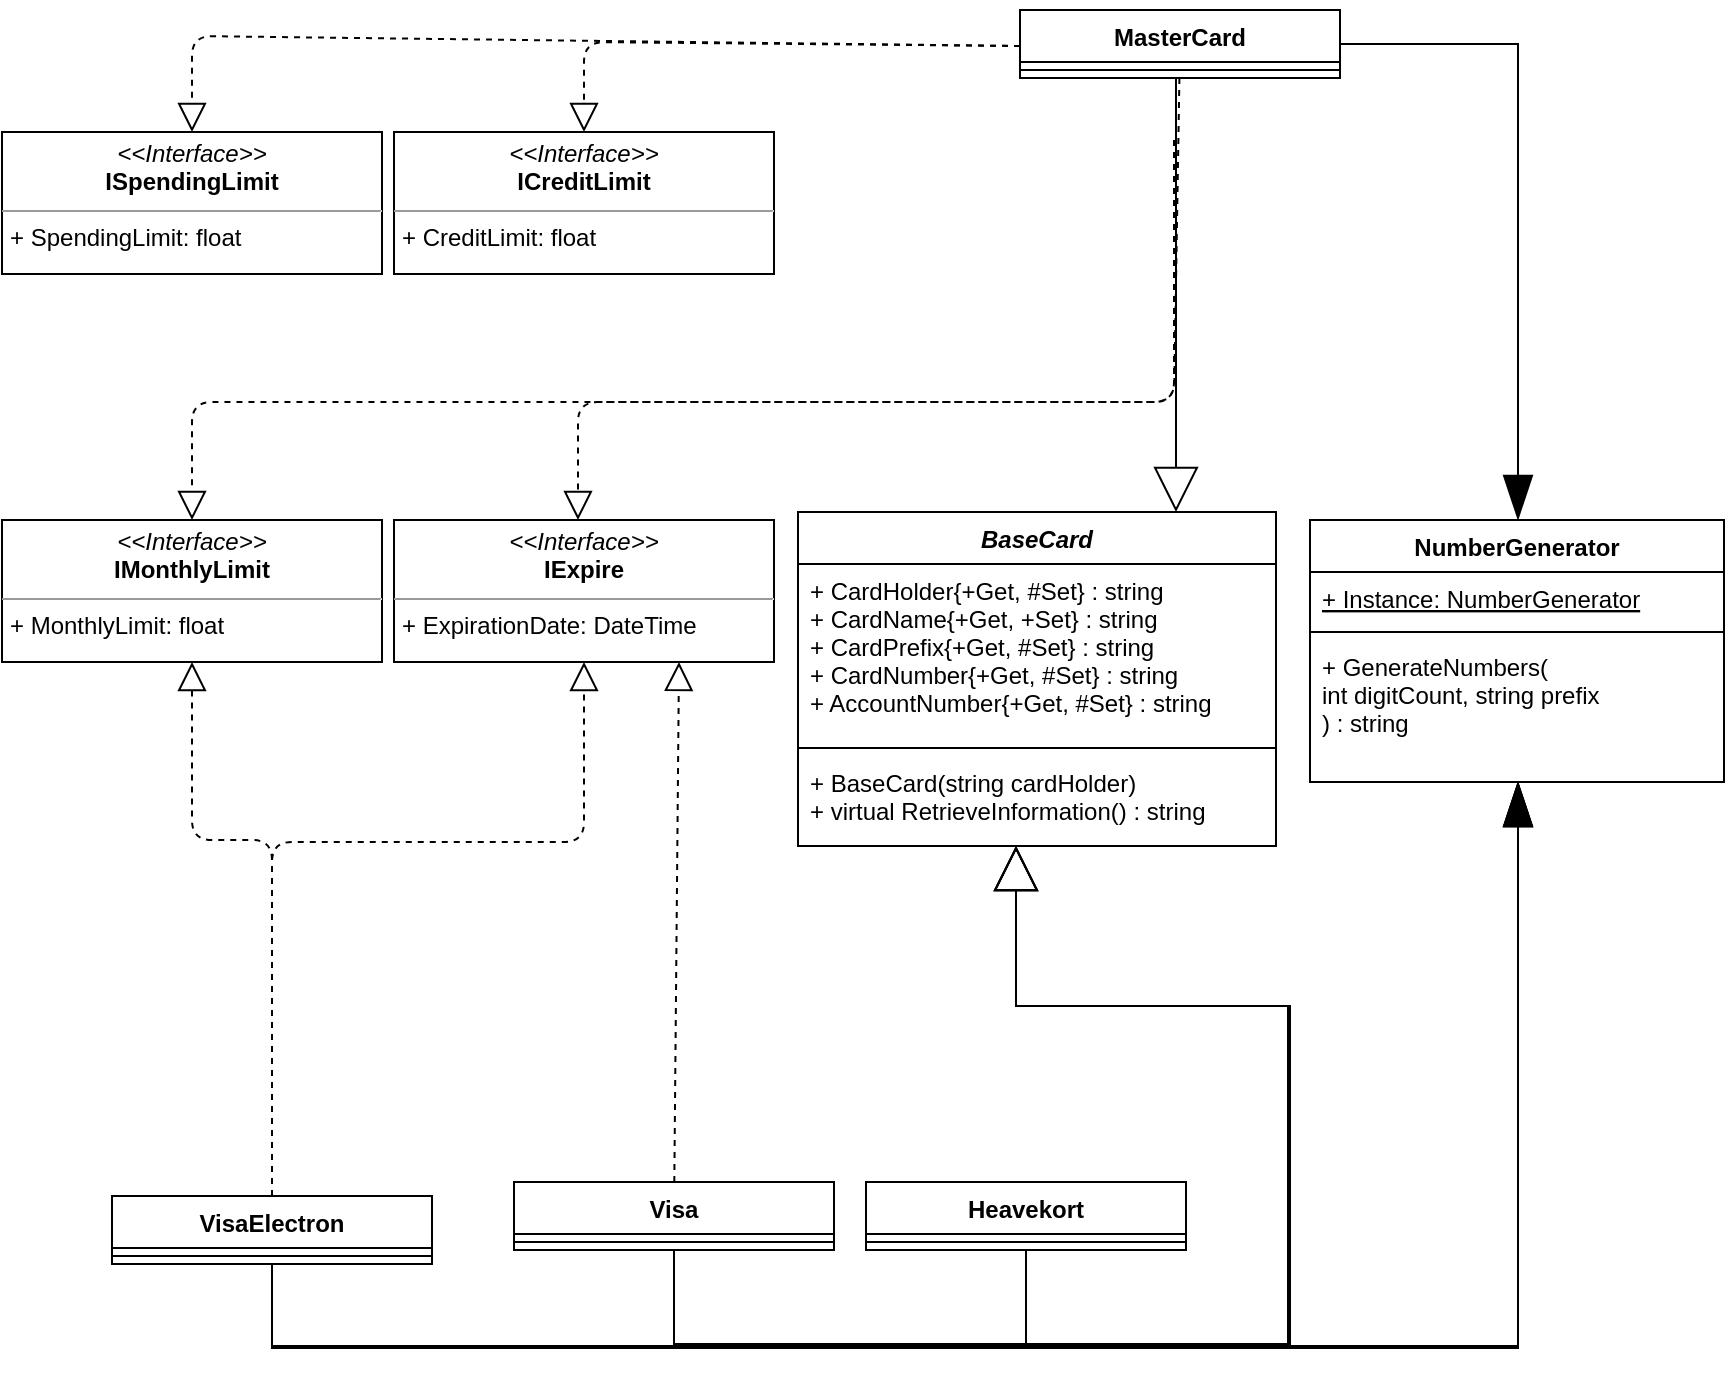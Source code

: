 <mxfile version="13.8.3" type="device"><diagram id="C5RBs43oDa-KdzZeNtuy" name="Page-1"><mxGraphModel dx="1185" dy="662" grid="0" gridSize="10" guides="1" tooltips="1" connect="1" arrows="1" fold="1" page="1" pageScale="1" pageWidth="827" pageHeight="1169" math="0" shadow="0"><root><mxCell id="WIyWlLk6GJQsqaUBKTNV-0"/><mxCell id="WIyWlLk6GJQsqaUBKTNV-1" parent="WIyWlLk6GJQsqaUBKTNV-0"/><mxCell id="s_HcZMLJLVpU5VOVkcg1-1" value="&lt;p style=&quot;margin: 0px ; margin-top: 4px ; text-align: center&quot;&gt;&lt;i&gt;&amp;lt;&amp;lt;Interface&amp;gt;&amp;gt;&lt;/i&gt;&lt;br&gt;&lt;b&gt;ICreditLimit&lt;/b&gt;&lt;/p&gt;&lt;hr size=&quot;1&quot;&gt;&lt;p style=&quot;margin: 0px ; margin-left: 4px&quot;&gt;+ CreditLimit: float&lt;br&gt;&lt;/p&gt;" style="verticalAlign=top;align=left;overflow=fill;fontSize=12;fontFamily=Helvetica;html=1;" vertex="1" parent="WIyWlLk6GJQsqaUBKTNV-1"><mxGeometry x="198" y="234" width="190" height="71" as="geometry"/></mxCell><mxCell id="s_HcZMLJLVpU5VOVkcg1-60" style="edgeStyle=orthogonalEdgeStyle;rounded=0;orthogonalLoop=1;jettySize=auto;html=1;endArrow=blockThin;endFill=1;endSize=20;" edge="1" parent="WIyWlLk6GJQsqaUBKTNV-1" source="s_HcZMLJLVpU5VOVkcg1-16" target="s_HcZMLJLVpU5VOVkcg1-24"><mxGeometry relative="1" as="geometry"><Array as="points"><mxPoint x="137" y="841"/><mxPoint x="760" y="841"/></Array></mxGeometry></mxCell><mxCell id="s_HcZMLJLVpU5VOVkcg1-16" value="VisaElectron" style="swimlane;fontStyle=1;align=center;verticalAlign=top;childLayout=stackLayout;horizontal=1;startSize=26;horizontalStack=0;resizeParent=1;resizeParentMax=0;resizeLast=0;collapsible=1;marginBottom=0;" vertex="1" parent="WIyWlLk6GJQsqaUBKTNV-1"><mxGeometry x="57" y="766" width="160" height="34" as="geometry"/></mxCell><mxCell id="s_HcZMLJLVpU5VOVkcg1-18" value="" style="line;strokeWidth=1;fillColor=none;align=left;verticalAlign=middle;spacingTop=-1;spacingLeft=3;spacingRight=3;rotatable=0;labelPosition=right;points=[];portConstraint=eastwest;" vertex="1" parent="s_HcZMLJLVpU5VOVkcg1-16"><mxGeometry y="26" width="160" height="8" as="geometry"/></mxCell><mxCell id="s_HcZMLJLVpU5VOVkcg1-35" style="edgeStyle=orthogonalEdgeStyle;rounded=0;orthogonalLoop=1;jettySize=auto;html=1;exitX=0.5;exitY=1;exitDx=0;exitDy=0;endArrow=block;endFill=0;endSize=20;" edge="1" parent="WIyWlLk6GJQsqaUBKTNV-1" source="s_HcZMLJLVpU5VOVkcg1-20" target="s_HcZMLJLVpU5VOVkcg1-28"><mxGeometry relative="1" as="geometry"><Array as="points"><mxPoint x="514" y="841"/><mxPoint x="646" y="841"/><mxPoint x="646" y="671"/><mxPoint x="509" y="671"/></Array></mxGeometry></mxCell><mxCell id="s_HcZMLJLVpU5VOVkcg1-59" style="edgeStyle=orthogonalEdgeStyle;rounded=0;orthogonalLoop=1;jettySize=auto;html=1;exitX=0.5;exitY=1;exitDx=0;exitDy=0;endArrow=blockThin;endFill=1;endSize=20;" edge="1" parent="WIyWlLk6GJQsqaUBKTNV-1" source="s_HcZMLJLVpU5VOVkcg1-20" target="s_HcZMLJLVpU5VOVkcg1-24"><mxGeometry relative="1" as="geometry"><Array as="points"><mxPoint x="514" y="842"/><mxPoint x="760" y="842"/></Array></mxGeometry></mxCell><mxCell id="s_HcZMLJLVpU5VOVkcg1-20" value="Heavekort" style="swimlane;fontStyle=1;align=center;verticalAlign=top;childLayout=stackLayout;horizontal=1;startSize=26;horizontalStack=0;resizeParent=1;resizeParentMax=0;resizeLast=0;collapsible=1;marginBottom=0;" vertex="1" parent="WIyWlLk6GJQsqaUBKTNV-1"><mxGeometry x="434" y="759" width="160" height="34" as="geometry"/></mxCell><mxCell id="s_HcZMLJLVpU5VOVkcg1-22" value="" style="line;strokeWidth=1;fillColor=none;align=left;verticalAlign=middle;spacingTop=-1;spacingLeft=3;spacingRight=3;rotatable=0;labelPosition=right;points=[];portConstraint=eastwest;" vertex="1" parent="s_HcZMLJLVpU5VOVkcg1-20"><mxGeometry y="26" width="160" height="8" as="geometry"/></mxCell><mxCell id="s_HcZMLJLVpU5VOVkcg1-24" value="NumberGenerator" style="swimlane;fontStyle=1;align=center;verticalAlign=top;childLayout=stackLayout;horizontal=1;startSize=26;horizontalStack=0;resizeParent=1;resizeParentMax=0;resizeLast=0;collapsible=1;marginBottom=0;" vertex="1" parent="WIyWlLk6GJQsqaUBKTNV-1"><mxGeometry x="656" y="428" width="207" height="131" as="geometry"/></mxCell><mxCell id="s_HcZMLJLVpU5VOVkcg1-25" value="+ Instance: NumberGenerator" style="text;strokeColor=none;fillColor=none;align=left;verticalAlign=top;spacingLeft=4;spacingRight=4;overflow=hidden;rotatable=0;points=[[0,0.5],[1,0.5]];portConstraint=eastwest;fontStyle=4" vertex="1" parent="s_HcZMLJLVpU5VOVkcg1-24"><mxGeometry y="26" width="207" height="26" as="geometry"/></mxCell><mxCell id="s_HcZMLJLVpU5VOVkcg1-26" value="" style="line;strokeWidth=1;fillColor=none;align=left;verticalAlign=middle;spacingTop=-1;spacingLeft=3;spacingRight=3;rotatable=0;labelPosition=right;points=[];portConstraint=eastwest;" vertex="1" parent="s_HcZMLJLVpU5VOVkcg1-24"><mxGeometry y="52" width="207" height="8" as="geometry"/></mxCell><mxCell id="s_HcZMLJLVpU5VOVkcg1-27" value="+ GenerateNumbers(&#10;int digitCount, string prefix&#10;) : string" style="text;strokeColor=none;fillColor=none;align=left;verticalAlign=top;spacingLeft=4;spacingRight=4;overflow=hidden;rotatable=0;points=[[0,0.5],[1,0.5]];portConstraint=eastwest;" vertex="1" parent="s_HcZMLJLVpU5VOVkcg1-24"><mxGeometry y="60" width="207" height="71" as="geometry"/></mxCell><mxCell id="s_HcZMLJLVpU5VOVkcg1-28" value="BaseCard" style="swimlane;fontStyle=3;align=center;verticalAlign=top;childLayout=stackLayout;horizontal=1;startSize=26;horizontalStack=0;resizeParent=1;resizeParentMax=0;resizeLast=0;collapsible=1;marginBottom=0;" vertex="1" parent="WIyWlLk6GJQsqaUBKTNV-1"><mxGeometry x="400" y="424" width="239" height="167" as="geometry"/></mxCell><mxCell id="s_HcZMLJLVpU5VOVkcg1-29" value="+ CardHolder{+Get, #Set} : string&#10;+ CardName{+Get, +Set} : string&#10;+ CardPrefix{+Get, #Set} : string&#10;+ CardNumber{+Get, #Set} : string&#10;+ AccountNumber{+Get, #Set} : string" style="text;strokeColor=none;fillColor=none;align=left;verticalAlign=top;spacingLeft=4;spacingRight=4;overflow=hidden;rotatable=0;points=[[0,0.5],[1,0.5]];portConstraint=eastwest;" vertex="1" parent="s_HcZMLJLVpU5VOVkcg1-28"><mxGeometry y="26" width="239" height="88" as="geometry"/></mxCell><mxCell id="s_HcZMLJLVpU5VOVkcg1-30" value="" style="line;strokeWidth=1;fillColor=none;align=left;verticalAlign=middle;spacingTop=-1;spacingLeft=3;spacingRight=3;rotatable=0;labelPosition=right;points=[];portConstraint=eastwest;" vertex="1" parent="s_HcZMLJLVpU5VOVkcg1-28"><mxGeometry y="114" width="239" height="8" as="geometry"/></mxCell><mxCell id="s_HcZMLJLVpU5VOVkcg1-31" value="+ BaseCard(string cardHolder)&#10;+ virtual RetrieveInformation() : string " style="text;strokeColor=none;fillColor=none;align=left;verticalAlign=top;spacingLeft=4;spacingRight=4;overflow=hidden;rotatable=0;points=[[0,0.5],[1,0.5]];portConstraint=eastwest;" vertex="1" parent="s_HcZMLJLVpU5VOVkcg1-28"><mxGeometry y="122" width="239" height="45" as="geometry"/></mxCell><mxCell id="s_HcZMLJLVpU5VOVkcg1-36" value="&lt;p style=&quot;margin: 0px ; margin-top: 4px ; text-align: center&quot;&gt;&lt;i&gt;&amp;lt;&amp;lt;Interface&amp;gt;&amp;gt;&lt;/i&gt;&lt;br&gt;&lt;b&gt;IExpire&lt;/b&gt;&lt;/p&gt;&lt;hr size=&quot;1&quot;&gt;&lt;p style=&quot;margin: 0px ; margin-left: 4px&quot;&gt;+ ExpirationDate: DateTime&lt;br&gt;&lt;/p&gt;" style="verticalAlign=top;align=left;overflow=fill;fontSize=12;fontFamily=Helvetica;html=1;" vertex="1" parent="WIyWlLk6GJQsqaUBKTNV-1"><mxGeometry x="198" y="428" width="190" height="71" as="geometry"/></mxCell><mxCell id="s_HcZMLJLVpU5VOVkcg1-37" value="&lt;p style=&quot;margin: 0px ; margin-top: 4px ; text-align: center&quot;&gt;&lt;i&gt;&amp;lt;&amp;lt;Interface&amp;gt;&amp;gt;&lt;/i&gt;&lt;br&gt;&lt;b&gt;IMonthlyLimit&lt;/b&gt;&lt;/p&gt;&lt;hr size=&quot;1&quot;&gt;&lt;p style=&quot;margin: 0px ; margin-left: 4px&quot;&gt;+ MonthlyLimit: float&lt;br&gt;&lt;/p&gt;" style="verticalAlign=top;align=left;overflow=fill;fontSize=12;fontFamily=Helvetica;html=1;" vertex="1" parent="WIyWlLk6GJQsqaUBKTNV-1"><mxGeometry x="2" y="428" width="190" height="71" as="geometry"/></mxCell><mxCell id="s_HcZMLJLVpU5VOVkcg1-38" value="" style="endArrow=block;dashed=1;endFill=0;endSize=12;html=1;exitX=0.5;exitY=0;exitDx=0;exitDy=0;" edge="1" parent="WIyWlLk6GJQsqaUBKTNV-1" source="s_HcZMLJLVpU5VOVkcg1-16" target="s_HcZMLJLVpU5VOVkcg1-37"><mxGeometry width="160" relative="1" as="geometry"><mxPoint x="-40" y="868" as="sourcePoint"/><mxPoint x="120" y="868" as="targetPoint"/><Array as="points"><mxPoint x="137" y="588"/><mxPoint x="97" y="588"/></Array></mxGeometry></mxCell><mxCell id="s_HcZMLJLVpU5VOVkcg1-39" value="" style="endArrow=block;dashed=1;endFill=0;endSize=12;html=1;exitX=0.5;exitY=0;exitDx=0;exitDy=0;" edge="1" parent="WIyWlLk6GJQsqaUBKTNV-1" source="s_HcZMLJLVpU5VOVkcg1-16" target="s_HcZMLJLVpU5VOVkcg1-36"><mxGeometry width="160" relative="1" as="geometry"><mxPoint x="-6" y="894" as="sourcePoint"/><mxPoint x="-7.825" y="524" as="targetPoint"/><Array as="points"><mxPoint x="137" y="589"/><mxPoint x="293" y="589"/></Array></mxGeometry></mxCell><mxCell id="s_HcZMLJLVpU5VOVkcg1-40" value="Visa" style="swimlane;fontStyle=1;align=center;verticalAlign=top;childLayout=stackLayout;horizontal=1;startSize=26;horizontalStack=0;resizeParent=1;resizeParentMax=0;resizeLast=0;collapsible=1;marginBottom=0;" vertex="1" parent="WIyWlLk6GJQsqaUBKTNV-1"><mxGeometry x="258" y="759" width="160" height="34" as="geometry"/></mxCell><mxCell id="s_HcZMLJLVpU5VOVkcg1-42" value="" style="line;strokeWidth=1;fillColor=none;align=left;verticalAlign=middle;spacingTop=-1;spacingLeft=3;spacingRight=3;rotatable=0;labelPosition=right;points=[];portConstraint=eastwest;" vertex="1" parent="s_HcZMLJLVpU5VOVkcg1-40"><mxGeometry y="26" width="160" height="8" as="geometry"/></mxCell><mxCell id="s_HcZMLJLVpU5VOVkcg1-46" value="&lt;p style=&quot;margin: 0px ; margin-top: 4px ; text-align: center&quot;&gt;&lt;i&gt;&amp;lt;&amp;lt;Interface&amp;gt;&amp;gt;&lt;/i&gt;&lt;br&gt;&lt;b&gt;ISpendingLimit&lt;/b&gt;&lt;/p&gt;&lt;hr size=&quot;1&quot;&gt;&lt;p style=&quot;margin: 0px ; margin-left: 4px&quot;&gt;+ SpendingLimit: float&lt;br&gt;&lt;/p&gt;" style="verticalAlign=top;align=left;overflow=fill;fontSize=12;fontFamily=Helvetica;html=1;" vertex="1" parent="WIyWlLk6GJQsqaUBKTNV-1"><mxGeometry x="2" y="234" width="190" height="71" as="geometry"/></mxCell><mxCell id="s_HcZMLJLVpU5VOVkcg1-55" style="edgeStyle=orthogonalEdgeStyle;rounded=0;orthogonalLoop=1;jettySize=auto;html=1;endArrow=block;endFill=0;endSize=20;" edge="1" parent="WIyWlLk6GJQsqaUBKTNV-1" source="s_HcZMLJLVpU5VOVkcg1-47" target="s_HcZMLJLVpU5VOVkcg1-28"><mxGeometry relative="1" as="geometry"><Array as="points"><mxPoint x="589" y="298"/><mxPoint x="589" y="298"/></Array></mxGeometry></mxCell><mxCell id="s_HcZMLJLVpU5VOVkcg1-47" value="MasterCard" style="swimlane;fontStyle=1;align=center;verticalAlign=top;childLayout=stackLayout;horizontal=1;startSize=26;horizontalStack=0;resizeParent=1;resizeParentMax=0;resizeLast=0;collapsible=1;marginBottom=0;" vertex="1" parent="WIyWlLk6GJQsqaUBKTNV-1"><mxGeometry x="511" y="173" width="160" height="34" as="geometry"/></mxCell><mxCell id="s_HcZMLJLVpU5VOVkcg1-49" value="" style="line;strokeWidth=1;fillColor=none;align=left;verticalAlign=middle;spacingTop=-1;spacingLeft=3;spacingRight=3;rotatable=0;labelPosition=right;points=[];portConstraint=eastwest;" vertex="1" parent="s_HcZMLJLVpU5VOVkcg1-47"><mxGeometry y="26" width="160" height="8" as="geometry"/></mxCell><mxCell id="s_HcZMLJLVpU5VOVkcg1-51" value="" style="endArrow=block;dashed=1;endFill=0;endSize=12;html=1;exitX=0;exitY=0.5;exitDx=0;exitDy=0;" edge="1" parent="WIyWlLk6GJQsqaUBKTNV-1" target="s_HcZMLJLVpU5VOVkcg1-46"><mxGeometry width="160" relative="1" as="geometry"><mxPoint x="511" y="191" as="sourcePoint"/><mxPoint x="630.0" y="543" as="targetPoint"/><Array as="points"><mxPoint x="97" y="186"/></Array></mxGeometry></mxCell><mxCell id="s_HcZMLJLVpU5VOVkcg1-52" value="" style="endArrow=block;dashed=1;endFill=0;endSize=12;html=1;entryX=0.5;entryY=0;entryDx=0;entryDy=0;" edge="1" parent="WIyWlLk6GJQsqaUBKTNV-1"><mxGeometry width="160" relative="1" as="geometry"><mxPoint x="588" y="238" as="sourcePoint"/><mxPoint x="290" y="428" as="targetPoint"/><Array as="points"><mxPoint x="588" y="369"/><mxPoint x="290" y="369"/></Array></mxGeometry></mxCell><mxCell id="s_HcZMLJLVpU5VOVkcg1-53" value="" style="endArrow=block;dashed=1;endFill=0;endSize=12;html=1;" edge="1" parent="WIyWlLk6GJQsqaUBKTNV-1" source="s_HcZMLJLVpU5VOVkcg1-47" target="s_HcZMLJLVpU5VOVkcg1-37"><mxGeometry width="160" relative="1" as="geometry"><mxPoint x="497" y="764" as="sourcePoint"/><mxPoint x="585.31" y="535" as="targetPoint"/><Array as="points"><mxPoint x="588" y="369"/><mxPoint x="97" y="369"/></Array></mxGeometry></mxCell><mxCell id="s_HcZMLJLVpU5VOVkcg1-54" value="" style="endArrow=block;dashed=1;endFill=0;endSize=12;html=1;exitX=0;exitY=0.5;exitDx=0;exitDy=0;" edge="1" parent="WIyWlLk6GJQsqaUBKTNV-1" target="s_HcZMLJLVpU5VOVkcg1-1"><mxGeometry width="160" relative="1" as="geometry"><mxPoint x="511" y="191" as="sourcePoint"/><mxPoint x="757.31" y="538" as="targetPoint"/><Array as="points"><mxPoint x="293" y="189"/></Array></mxGeometry></mxCell><mxCell id="s_HcZMLJLVpU5VOVkcg1-56" style="edgeStyle=orthogonalEdgeStyle;rounded=0;orthogonalLoop=1;jettySize=auto;html=1;endArrow=block;endFill=0;endSize=20;" edge="1" parent="WIyWlLk6GJQsqaUBKTNV-1" source="s_HcZMLJLVpU5VOVkcg1-40" target="s_HcZMLJLVpU5VOVkcg1-31"><mxGeometry relative="1" as="geometry"><Array as="points"><mxPoint x="338" y="840"/><mxPoint x="646" y="840"/><mxPoint x="646" y="671"/><mxPoint x="509" y="671"/></Array></mxGeometry></mxCell><mxCell id="s_HcZMLJLVpU5VOVkcg1-57" style="edgeStyle=orthogonalEdgeStyle;rounded=0;orthogonalLoop=1;jettySize=auto;html=1;endArrow=block;endFill=0;endSize=20;" edge="1" parent="WIyWlLk6GJQsqaUBKTNV-1" source="s_HcZMLJLVpU5VOVkcg1-16" target="s_HcZMLJLVpU5VOVkcg1-28"><mxGeometry relative="1" as="geometry"><Array as="points"><mxPoint x="137" y="842"/><mxPoint x="645" y="842"/><mxPoint x="645" y="671"/><mxPoint x="509" y="671"/></Array></mxGeometry></mxCell><mxCell id="s_HcZMLJLVpU5VOVkcg1-58" style="edgeStyle=orthogonalEdgeStyle;rounded=0;orthogonalLoop=1;jettySize=auto;html=1;endArrow=blockThin;endFill=1;endSize=20;" edge="1" parent="WIyWlLk6GJQsqaUBKTNV-1" source="s_HcZMLJLVpU5VOVkcg1-47" target="s_HcZMLJLVpU5VOVkcg1-24"><mxGeometry relative="1" as="geometry"><mxPoint x="671" y="191" as="sourcePoint"/><Array as="points"><mxPoint x="760" y="190"/></Array></mxGeometry></mxCell><mxCell id="s_HcZMLJLVpU5VOVkcg1-61" style="edgeStyle=orthogonalEdgeStyle;rounded=0;orthogonalLoop=1;jettySize=auto;html=1;endArrow=blockThin;endFill=1;endSize=20;" edge="1" parent="WIyWlLk6GJQsqaUBKTNV-1" source="s_HcZMLJLVpU5VOVkcg1-40" target="s_HcZMLJLVpU5VOVkcg1-24"><mxGeometry relative="1" as="geometry"><Array as="points"><mxPoint x="338" y="841"/><mxPoint x="760" y="841"/></Array></mxGeometry></mxCell><mxCell id="s_HcZMLJLVpU5VOVkcg1-62" value="" style="endArrow=block;dashed=1;endFill=0;endSize=12;html=1;entryX=0.75;entryY=1;entryDx=0;entryDy=0;" edge="1" parent="WIyWlLk6GJQsqaUBKTNV-1" source="s_HcZMLJLVpU5VOVkcg1-40" target="s_HcZMLJLVpU5VOVkcg1-36"><mxGeometry width="160" relative="1" as="geometry"><mxPoint x="67.0" y="776" as="sourcePoint"/><mxPoint x="274.16" y="521" as="targetPoint"/><Array as="points"/></mxGeometry></mxCell></root></mxGraphModel></diagram></mxfile>